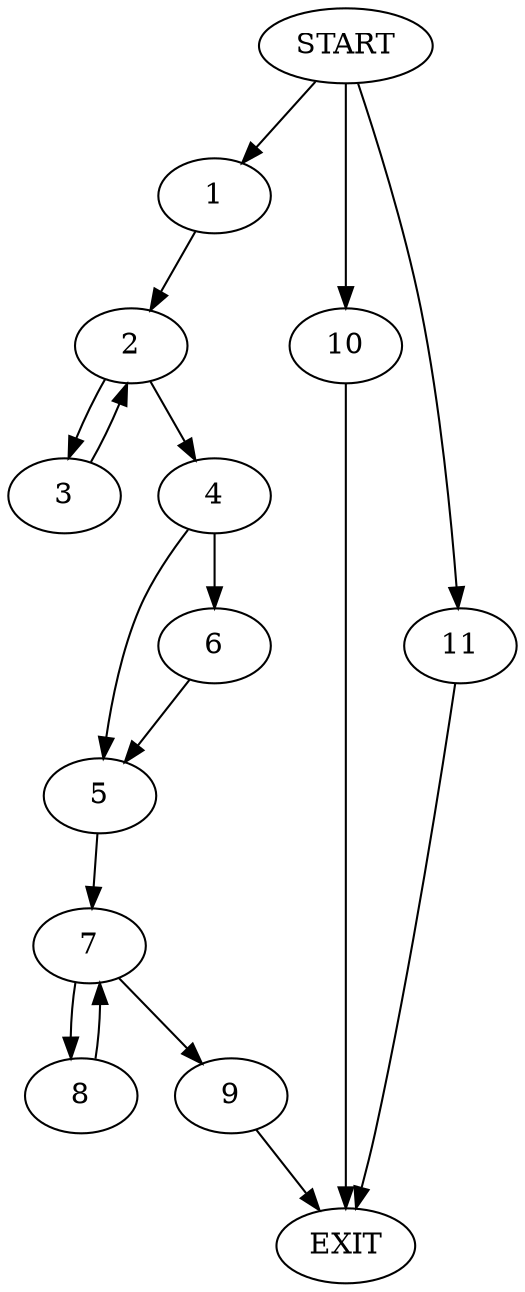 digraph {
0 [label="START"]
12 [label="EXIT"]
0 -> 1
1 -> 2
2 -> 3
2 -> 4
3 -> 2
4 -> 5
4 -> 6
6 -> 5
5 -> 7
7 -> 8
7 -> 9
9 -> 12
8 -> 7
0 -> 10
10 -> 12
0 -> 11
11 -> 12
}
